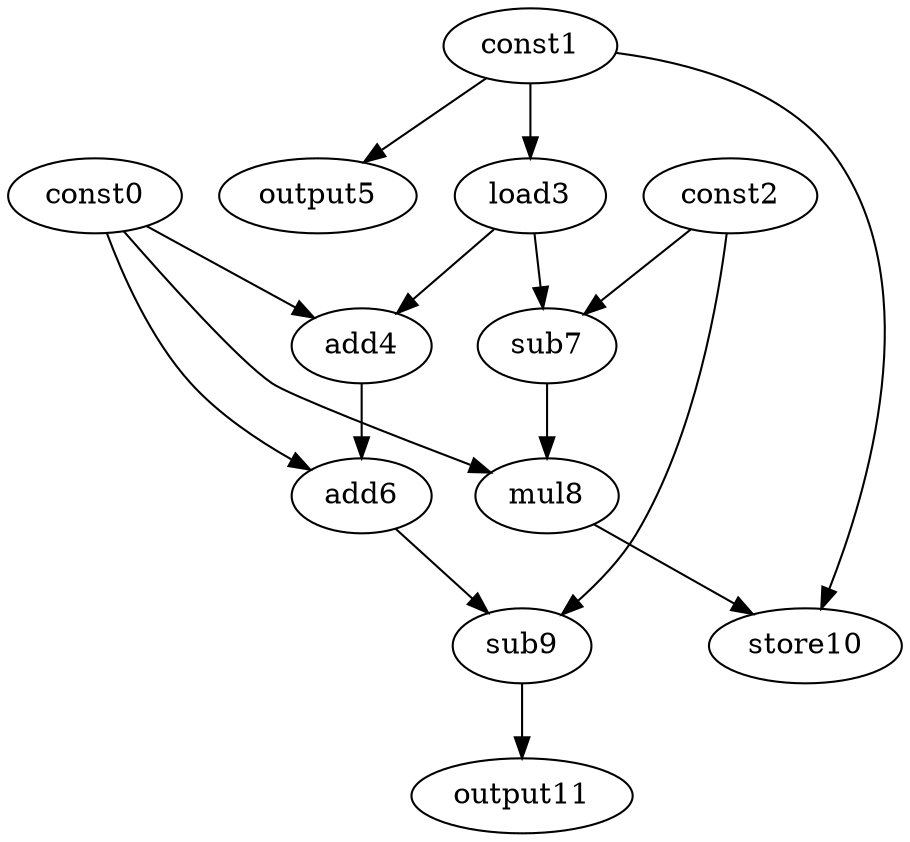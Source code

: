 digraph G { 
const0[opcode=const]; 
const1[opcode=const]; 
const2[opcode=const]; 
load3[opcode=load]; 
add4[opcode=add]; 
output5[opcode=output]; 
add6[opcode=add]; 
sub7[opcode=sub]; 
mul8[opcode=mul]; 
sub9[opcode=sub]; 
store10[opcode=store]; 
output11[opcode=output]; 
const1->load3[operand=0];
const1->output5[operand=0];
const0->add4[operand=0];
load3->add4[operand=1];
const2->sub7[operand=0];
load3->sub7[operand=1];
const0->add6[operand=0];
add4->add6[operand=1];
sub7->mul8[operand=0];
const0->mul8[operand=1];
const2->sub9[operand=0];
add6->sub9[operand=1];
mul8->store10[operand=0];
const1->store10[operand=1];
sub9->output11[operand=0];
}
